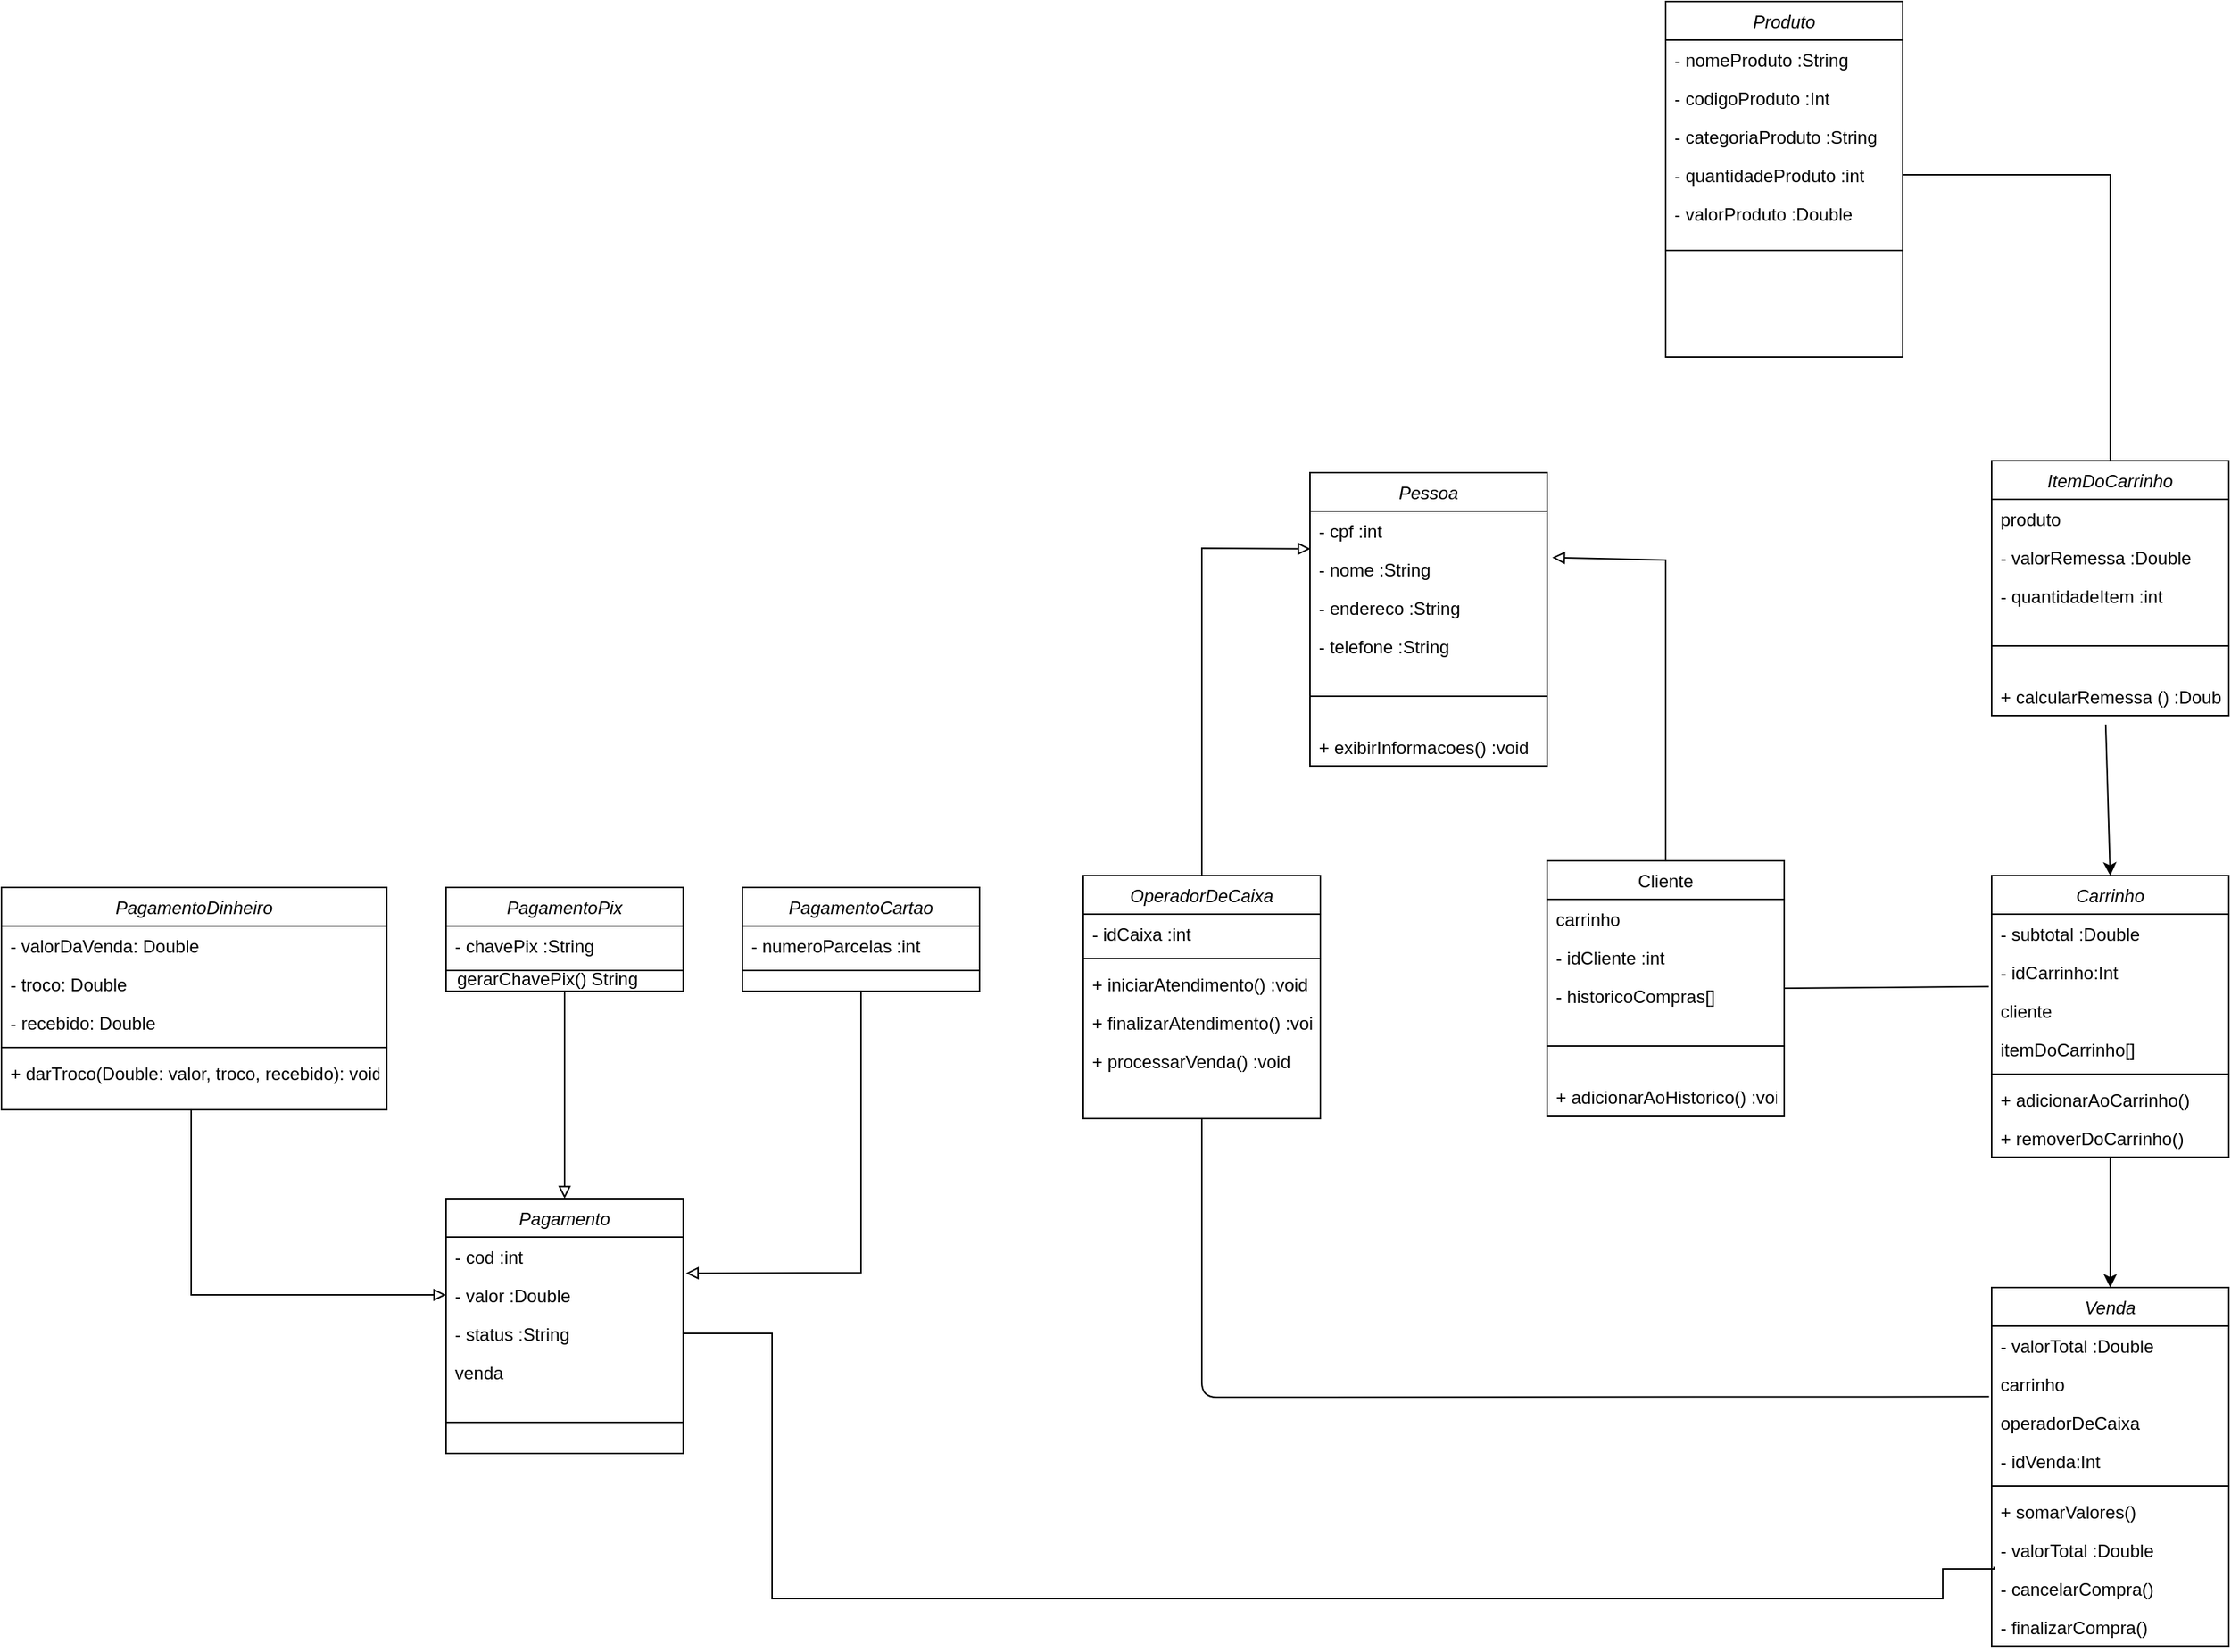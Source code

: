 <mxfile version="22.1.0" type="github">
  <diagram id="C5RBs43oDa-KdzZeNtuy" name="Page-1">
    <mxGraphModel dx="1269" dy="579" grid="1" gridSize="10" guides="1" tooltips="1" connect="1" arrows="1" fold="1" page="1" pageScale="1" pageWidth="827" pageHeight="1169" math="0" shadow="0">
      <root>
        <mxCell id="WIyWlLk6GJQsqaUBKTNV-0" />
        <mxCell id="WIyWlLk6GJQsqaUBKTNV-1" parent="WIyWlLk6GJQsqaUBKTNV-0" />
        <mxCell id="zkfFHV4jXpPFQw0GAbJ--0" value="Produto&#xa;" style="swimlane;fontStyle=2;align=center;verticalAlign=top;childLayout=stackLayout;horizontal=1;startSize=26;horizontalStack=0;resizeParent=1;resizeLast=0;collapsible=1;marginBottom=0;rounded=0;shadow=0;strokeWidth=1;" parent="WIyWlLk6GJQsqaUBKTNV-1" vertex="1">
          <mxGeometry x="1173" y="62" width="160" height="240" as="geometry">
            <mxRectangle x="230" y="140" width="160" height="26" as="alternateBounds" />
          </mxGeometry>
        </mxCell>
        <mxCell id="zkfFHV4jXpPFQw0GAbJ--1" value="- nomeProduto :String" style="text;align=left;verticalAlign=top;spacingLeft=4;spacingRight=4;overflow=hidden;rotatable=0;points=[[0,0.5],[1,0.5]];portConstraint=eastwest;" parent="zkfFHV4jXpPFQw0GAbJ--0" vertex="1">
          <mxGeometry y="26" width="160" height="26" as="geometry" />
        </mxCell>
        <mxCell id="zkfFHV4jXpPFQw0GAbJ--2" value="- codigoProduto :Int" style="text;align=left;verticalAlign=top;spacingLeft=4;spacingRight=4;overflow=hidden;rotatable=0;points=[[0,0.5],[1,0.5]];portConstraint=eastwest;rounded=0;shadow=0;html=0;" parent="zkfFHV4jXpPFQw0GAbJ--0" vertex="1">
          <mxGeometry y="52" width="160" height="26" as="geometry" />
        </mxCell>
        <mxCell id="zkfFHV4jXpPFQw0GAbJ--3" value="- categoriaProduto :String" style="text;align=left;verticalAlign=top;spacingLeft=4;spacingRight=4;overflow=hidden;rotatable=0;points=[[0,0.5],[1,0.5]];portConstraint=eastwest;rounded=0;shadow=0;html=0;" parent="zkfFHV4jXpPFQw0GAbJ--0" vertex="1">
          <mxGeometry y="78" width="160" height="26" as="geometry" />
        </mxCell>
        <mxCell id="gBLrDbm9hSkdyjnXpafw-48" value="- quantidadeProduto :int" style="text;align=left;verticalAlign=top;spacingLeft=4;spacingRight=4;overflow=hidden;rotatable=0;points=[[0,0.5],[1,0.5]];portConstraint=eastwest;rounded=0;shadow=0;html=0;" parent="zkfFHV4jXpPFQw0GAbJ--0" vertex="1">
          <mxGeometry y="104" width="160" height="26" as="geometry" />
        </mxCell>
        <mxCell id="gBLrDbm9hSkdyjnXpafw-49" value="- valorProduto :Double&#xa;" style="text;align=left;verticalAlign=top;spacingLeft=4;spacingRight=4;overflow=hidden;rotatable=0;points=[[0,0.5],[1,0.5]];portConstraint=eastwest;rounded=0;shadow=0;html=0;" parent="zkfFHV4jXpPFQw0GAbJ--0" vertex="1">
          <mxGeometry y="130" width="160" height="26" as="geometry" />
        </mxCell>
        <mxCell id="zkfFHV4jXpPFQw0GAbJ--4" value="" style="line;html=1;strokeWidth=1;align=left;verticalAlign=middle;spacingTop=-1;spacingLeft=3;spacingRight=3;rotatable=0;labelPosition=right;points=[];portConstraint=eastwest;" parent="zkfFHV4jXpPFQw0GAbJ--0" vertex="1">
          <mxGeometry y="156" width="160" height="24" as="geometry" />
        </mxCell>
        <mxCell id="zkfFHV4jXpPFQw0GAbJ--17" value="Cliente" style="swimlane;fontStyle=0;align=center;verticalAlign=top;childLayout=stackLayout;horizontal=1;startSize=26;horizontalStack=0;resizeParent=1;resizeLast=0;collapsible=1;marginBottom=0;rounded=0;shadow=0;strokeWidth=1;" parent="WIyWlLk6GJQsqaUBKTNV-1" vertex="1">
          <mxGeometry x="1093" y="642" width="160" height="172" as="geometry">
            <mxRectangle x="550" y="140" width="160" height="26" as="alternateBounds" />
          </mxGeometry>
        </mxCell>
        <mxCell id="zkfFHV4jXpPFQw0GAbJ--19" value="carrinho" style="text;align=left;verticalAlign=top;spacingLeft=4;spacingRight=4;overflow=hidden;rotatable=0;points=[[0,0.5],[1,0.5]];portConstraint=eastwest;rounded=0;shadow=0;html=0;" parent="zkfFHV4jXpPFQw0GAbJ--17" vertex="1">
          <mxGeometry y="26" width="160" height="26" as="geometry" />
        </mxCell>
        <mxCell id="lkHxwW3fHge0AR_OczrG-16" value="- idCliente :int" style="text;align=left;verticalAlign=top;spacingLeft=4;spacingRight=4;overflow=hidden;rotatable=0;points=[[0,0.5],[1,0.5]];portConstraint=eastwest;rounded=0;shadow=0;html=0;" vertex="1" parent="zkfFHV4jXpPFQw0GAbJ--17">
          <mxGeometry y="52" width="160" height="26" as="geometry" />
        </mxCell>
        <mxCell id="lkHxwW3fHge0AR_OczrG-18" value="- historicoCompras[]" style="text;align=left;verticalAlign=top;spacingLeft=4;spacingRight=4;overflow=hidden;rotatable=0;points=[[0,0.5],[1,0.5]];portConstraint=eastwest;rounded=0;shadow=0;html=0;" vertex="1" parent="zkfFHV4jXpPFQw0GAbJ--17">
          <mxGeometry y="78" width="160" height="26" as="geometry" />
        </mxCell>
        <mxCell id="zkfFHV4jXpPFQw0GAbJ--23" value="" style="line;html=1;strokeWidth=1;align=left;verticalAlign=middle;spacingTop=-1;spacingLeft=3;spacingRight=3;rotatable=0;labelPosition=right;points=[];portConstraint=eastwest;" parent="zkfFHV4jXpPFQw0GAbJ--17" vertex="1">
          <mxGeometry y="104" width="160" height="42" as="geometry" />
        </mxCell>
        <mxCell id="lkHxwW3fHge0AR_OczrG-17" value="+ adicionarAoHistorico() :void" style="text;align=left;verticalAlign=top;spacingLeft=4;spacingRight=4;overflow=hidden;rotatable=0;points=[[0,0.5],[1,0.5]];portConstraint=eastwest;rounded=0;shadow=0;html=0;" vertex="1" parent="zkfFHV4jXpPFQw0GAbJ--17">
          <mxGeometry y="146" width="160" height="26" as="geometry" />
        </mxCell>
        <mxCell id="gBLrDbm9hSkdyjnXpafw-0" value="Carrinho" style="swimlane;fontStyle=2;align=center;verticalAlign=top;childLayout=stackLayout;horizontal=1;startSize=26;horizontalStack=0;resizeParent=1;resizeLast=0;collapsible=1;marginBottom=0;rounded=0;shadow=0;strokeWidth=1;" parent="WIyWlLk6GJQsqaUBKTNV-1" vertex="1">
          <mxGeometry x="1393" y="652" width="160" height="190" as="geometry">
            <mxRectangle x="230" y="140" width="160" height="26" as="alternateBounds" />
          </mxGeometry>
        </mxCell>
        <mxCell id="RpfSht5DRJu5jfDY4-vc-24" value="- subtotal :Double" style="text;align=left;verticalAlign=top;spacingLeft=4;spacingRight=4;overflow=hidden;rotatable=0;points=[[0,0.5],[1,0.5]];portConstraint=eastwest;" parent="gBLrDbm9hSkdyjnXpafw-0" vertex="1">
          <mxGeometry y="26" width="160" height="26" as="geometry" />
        </mxCell>
        <mxCell id="3" value="- idCarrinho:Int" style="text;align=left;verticalAlign=top;spacingLeft=4;spacingRight=4;overflow=hidden;rotatable=0;points=[[0,0.5],[1,0.5]];portConstraint=eastwest;" parent="gBLrDbm9hSkdyjnXpafw-0" vertex="1">
          <mxGeometry y="52" width="160" height="26" as="geometry" />
        </mxCell>
        <mxCell id="gBLrDbm9hSkdyjnXpafw-1" value="cliente" style="text;align=left;verticalAlign=top;spacingLeft=4;spacingRight=4;overflow=hidden;rotatable=0;points=[[0,0.5],[1,0.5]];portConstraint=eastwest;" parent="gBLrDbm9hSkdyjnXpafw-0" vertex="1">
          <mxGeometry y="78" width="160" height="26" as="geometry" />
        </mxCell>
        <mxCell id="RpfSht5DRJu5jfDY4-vc-18" value="itemDoCarrinho[]" style="text;align=left;verticalAlign=top;spacingLeft=4;spacingRight=4;overflow=hidden;rotatable=0;points=[[0,0.5],[1,0.5]];portConstraint=eastwest;rounded=0;shadow=0;html=0;" parent="gBLrDbm9hSkdyjnXpafw-0" vertex="1">
          <mxGeometry y="104" width="160" height="26" as="geometry" />
        </mxCell>
        <mxCell id="gBLrDbm9hSkdyjnXpafw-4" value="" style="line;html=1;strokeWidth=1;align=left;verticalAlign=middle;spacingTop=-1;spacingLeft=3;spacingRight=3;rotatable=0;labelPosition=right;points=[];portConstraint=eastwest;" parent="gBLrDbm9hSkdyjnXpafw-0" vertex="1">
          <mxGeometry y="130" width="160" height="8" as="geometry" />
        </mxCell>
        <mxCell id="gBLrDbm9hSkdyjnXpafw-60" value="+ adicionarAoCarrinho()" style="text;align=left;verticalAlign=top;spacingLeft=4;spacingRight=4;overflow=hidden;rotatable=0;points=[[0,0.5],[1,0.5]];portConstraint=eastwest;" parent="gBLrDbm9hSkdyjnXpafw-0" vertex="1">
          <mxGeometry y="138" width="160" height="26" as="geometry" />
        </mxCell>
        <mxCell id="RpfSht5DRJu5jfDY4-vc-23" value="+ removerDoCarrinho()" style="text;align=left;verticalAlign=top;spacingLeft=4;spacingRight=4;overflow=hidden;rotatable=0;points=[[0,0.5],[1,0.5]];portConstraint=eastwest;" parent="gBLrDbm9hSkdyjnXpafw-0" vertex="1">
          <mxGeometry y="164" width="160" height="26" as="geometry" />
        </mxCell>
        <mxCell id="gBLrDbm9hSkdyjnXpafw-6" value="Venda" style="swimlane;fontStyle=2;align=center;verticalAlign=top;childLayout=stackLayout;horizontal=1;startSize=26;horizontalStack=0;resizeParent=1;resizeLast=0;collapsible=1;marginBottom=0;rounded=0;shadow=0;strokeWidth=1;" parent="WIyWlLk6GJQsqaUBKTNV-1" vertex="1">
          <mxGeometry x="1393" y="930" width="160" height="242" as="geometry">
            <mxRectangle x="230" y="140" width="160" height="26" as="alternateBounds" />
          </mxGeometry>
        </mxCell>
        <mxCell id="gBLrDbm9hSkdyjnXpafw-7" value="- valorTotal :Double" style="text;align=left;verticalAlign=top;spacingLeft=4;spacingRight=4;overflow=hidden;rotatable=0;points=[[0,0.5],[1,0.5]];portConstraint=eastwest;" parent="gBLrDbm9hSkdyjnXpafw-6" vertex="1">
          <mxGeometry y="26" width="160" height="26" as="geometry" />
        </mxCell>
        <mxCell id="gBLrDbm9hSkdyjnXpafw-9" value="carrinho" style="text;align=left;verticalAlign=top;spacingLeft=4;spacingRight=4;overflow=hidden;rotatable=0;points=[[0,0.5],[1,0.5]];portConstraint=eastwest;rounded=0;shadow=0;html=0;" parent="gBLrDbm9hSkdyjnXpafw-6" vertex="1">
          <mxGeometry y="52" width="160" height="26" as="geometry" />
        </mxCell>
        <mxCell id="2" value="operadorDeCaixa" style="text;align=left;verticalAlign=top;spacingLeft=4;spacingRight=4;overflow=hidden;rotatable=0;points=[[0,0.5],[1,0.5]];portConstraint=eastwest;rounded=0;shadow=0;html=0;" parent="gBLrDbm9hSkdyjnXpafw-6" vertex="1">
          <mxGeometry y="78" width="160" height="26" as="geometry" />
        </mxCell>
        <mxCell id="5" value="- idVenda:Int" style="text;align=left;verticalAlign=top;spacingLeft=4;spacingRight=4;overflow=hidden;rotatable=0;points=[[0,0.5],[1,0.5]];portConstraint=eastwest;rounded=0;shadow=0;html=0;" parent="gBLrDbm9hSkdyjnXpafw-6" vertex="1">
          <mxGeometry y="104" width="160" height="26" as="geometry" />
        </mxCell>
        <mxCell id="gBLrDbm9hSkdyjnXpafw-10" value="" style="line;html=1;strokeWidth=1;align=left;verticalAlign=middle;spacingTop=-1;spacingLeft=3;spacingRight=3;rotatable=0;labelPosition=right;points=[];portConstraint=eastwest;" parent="gBLrDbm9hSkdyjnXpafw-6" vertex="1">
          <mxGeometry y="130" width="160" height="8" as="geometry" />
        </mxCell>
        <mxCell id="RpfSht5DRJu5jfDY4-vc-21" value="+ somarValores()" style="text;align=left;verticalAlign=top;spacingLeft=4;spacingRight=4;overflow=hidden;rotatable=0;points=[[0,0.5],[1,0.5]];portConstraint=eastwest;rounded=0;shadow=0;html=0;" parent="gBLrDbm9hSkdyjnXpafw-6" vertex="1">
          <mxGeometry y="138" width="160" height="26" as="geometry" />
        </mxCell>
        <mxCell id="1" value="- valorTotal :Double" style="text;align=left;verticalAlign=top;spacingLeft=4;spacingRight=4;overflow=hidden;rotatable=0;points=[[0,0.5],[1,0.5]];portConstraint=eastwest;" parent="gBLrDbm9hSkdyjnXpafw-6" vertex="1">
          <mxGeometry y="164" width="160" height="26" as="geometry" />
        </mxCell>
        <mxCell id="6" value="- cancelarCompra()" style="text;align=left;verticalAlign=top;spacingLeft=4;spacingRight=4;overflow=hidden;rotatable=0;points=[[0,0.5],[1,0.5]];portConstraint=eastwest;" parent="gBLrDbm9hSkdyjnXpafw-6" vertex="1">
          <mxGeometry y="190" width="160" height="26" as="geometry" />
        </mxCell>
        <mxCell id="7" value="- finalizarCompra()" style="text;align=left;verticalAlign=top;spacingLeft=4;spacingRight=4;overflow=hidden;rotatable=0;points=[[0,0.5],[1,0.5]];portConstraint=eastwest;" parent="gBLrDbm9hSkdyjnXpafw-6" vertex="1">
          <mxGeometry y="216" width="160" height="26" as="geometry" />
        </mxCell>
        <mxCell id="4" style="edgeStyle=none;html=1;exitX=0.5;exitY=1;exitDx=0;exitDy=0;entryX=-0.011;entryY=-0.167;entryDx=0;entryDy=0;entryPerimeter=0;strokeColor=default;endArrow=none;endFill=0;" parent="WIyWlLk6GJQsqaUBKTNV-1" source="gBLrDbm9hSkdyjnXpafw-18" target="2" edge="1">
          <mxGeometry relative="1" as="geometry">
            <mxPoint x="859.529" y="1010.0" as="targetPoint" />
            <Array as="points">
              <mxPoint x="860" y="1004" />
            </Array>
          </mxGeometry>
        </mxCell>
        <mxCell id="gBLrDbm9hSkdyjnXpafw-18" value="OperadorDeCaixa" style="swimlane;fontStyle=2;align=center;verticalAlign=top;childLayout=stackLayout;horizontal=1;startSize=26;horizontalStack=0;resizeParent=1;resizeLast=0;collapsible=1;marginBottom=0;rounded=0;shadow=0;strokeWidth=1;" parent="WIyWlLk6GJQsqaUBKTNV-1" vertex="1">
          <mxGeometry x="780" y="652" width="160" height="164" as="geometry">
            <mxRectangle x="230" y="140" width="160" height="26" as="alternateBounds" />
          </mxGeometry>
        </mxCell>
        <mxCell id="gBLrDbm9hSkdyjnXpafw-20" value="- idCaixa :int" style="text;align=left;verticalAlign=top;spacingLeft=4;spacingRight=4;overflow=hidden;rotatable=0;points=[[0,0.5],[1,0.5]];portConstraint=eastwest;rounded=0;shadow=0;html=0;" parent="gBLrDbm9hSkdyjnXpafw-18" vertex="1">
          <mxGeometry y="26" width="160" height="26" as="geometry" />
        </mxCell>
        <mxCell id="gBLrDbm9hSkdyjnXpafw-22" value="" style="line;html=1;strokeWidth=1;align=left;verticalAlign=middle;spacingTop=-1;spacingLeft=3;spacingRight=3;rotatable=0;labelPosition=right;points=[];portConstraint=eastwest;" parent="gBLrDbm9hSkdyjnXpafw-18" vertex="1">
          <mxGeometry y="52" width="160" height="8" as="geometry" />
        </mxCell>
        <mxCell id="lkHxwW3fHge0AR_OczrG-9" value="+ iniciarAtendimento() :void" style="text;align=left;verticalAlign=top;spacingLeft=4;spacingRight=4;overflow=hidden;rotatable=0;points=[[0,0.5],[1,0.5]];portConstraint=eastwest;rounded=0;shadow=0;html=0;" vertex="1" parent="gBLrDbm9hSkdyjnXpafw-18">
          <mxGeometry y="60" width="160" height="26" as="geometry" />
        </mxCell>
        <mxCell id="lkHxwW3fHge0AR_OczrG-10" value="+ finalizarAtendimento() :void" style="text;align=left;verticalAlign=top;spacingLeft=4;spacingRight=4;overflow=hidden;rotatable=0;points=[[0,0.5],[1,0.5]];portConstraint=eastwest;rounded=0;shadow=0;html=0;" vertex="1" parent="gBLrDbm9hSkdyjnXpafw-18">
          <mxGeometry y="86" width="160" height="26" as="geometry" />
        </mxCell>
        <mxCell id="lkHxwW3fHge0AR_OczrG-11" value="+ processarVenda() :void" style="text;align=left;verticalAlign=top;spacingLeft=4;spacingRight=4;overflow=hidden;rotatable=0;points=[[0,0.5],[1,0.5]];portConstraint=eastwest;rounded=0;shadow=0;html=0;" vertex="1" parent="gBLrDbm9hSkdyjnXpafw-18">
          <mxGeometry y="112" width="160" height="26" as="geometry" />
        </mxCell>
        <mxCell id="gBLrDbm9hSkdyjnXpafw-24" value="Pagamento" style="swimlane;fontStyle=2;align=center;verticalAlign=top;childLayout=stackLayout;horizontal=1;startSize=26;horizontalStack=0;resizeParent=1;resizeLast=0;collapsible=1;marginBottom=0;rounded=0;shadow=0;strokeWidth=1;" parent="WIyWlLk6GJQsqaUBKTNV-1" vertex="1">
          <mxGeometry x="350" y="870" width="160" height="172" as="geometry">
            <mxRectangle x="230" y="140" width="160" height="26" as="alternateBounds" />
          </mxGeometry>
        </mxCell>
        <mxCell id="gBLrDbm9hSkdyjnXpafw-25" value="- cod :int" style="text;align=left;verticalAlign=top;spacingLeft=4;spacingRight=4;overflow=hidden;rotatable=0;points=[[0,0.5],[1,0.5]];portConstraint=eastwest;" parent="gBLrDbm9hSkdyjnXpafw-24" vertex="1">
          <mxGeometry y="26" width="160" height="26" as="geometry" />
        </mxCell>
        <mxCell id="gBLrDbm9hSkdyjnXpafw-27" value="- valor :Double" style="text;align=left;verticalAlign=top;spacingLeft=4;spacingRight=4;overflow=hidden;rotatable=0;points=[[0,0.5],[1,0.5]];portConstraint=eastwest;rounded=0;shadow=0;html=0;" parent="gBLrDbm9hSkdyjnXpafw-24" vertex="1">
          <mxGeometry y="52" width="160" height="26" as="geometry" />
        </mxCell>
        <mxCell id="gBLrDbm9hSkdyjnXpafw-53" value="- status :String" style="text;align=left;verticalAlign=top;spacingLeft=4;spacingRight=4;overflow=hidden;rotatable=0;points=[[0,0.5],[1,0.5]];portConstraint=eastwest;rounded=0;shadow=0;html=0;" parent="gBLrDbm9hSkdyjnXpafw-24" vertex="1">
          <mxGeometry y="78" width="160" height="26" as="geometry" />
        </mxCell>
        <mxCell id="gBLrDbm9hSkdyjnXpafw-72" value="venda" style="text;align=left;verticalAlign=top;spacingLeft=4;spacingRight=4;overflow=hidden;rotatable=0;points=[[0,0.5],[1,0.5]];portConstraint=eastwest;rounded=0;shadow=0;html=0;" parent="gBLrDbm9hSkdyjnXpafw-24" vertex="1">
          <mxGeometry y="104" width="160" height="26" as="geometry" />
        </mxCell>
        <mxCell id="gBLrDbm9hSkdyjnXpafw-28" value="" style="line;html=1;strokeWidth=1;align=left;verticalAlign=middle;spacingTop=-1;spacingLeft=3;spacingRight=3;rotatable=0;labelPosition=right;points=[];portConstraint=eastwest;" parent="gBLrDbm9hSkdyjnXpafw-24" vertex="1">
          <mxGeometry y="130" width="160" height="42" as="geometry" />
        </mxCell>
        <mxCell id="gBLrDbm9hSkdyjnXpafw-36" value="PagamentoDinheiro" style="swimlane;fontStyle=2;align=center;verticalAlign=top;childLayout=stackLayout;horizontal=1;startSize=26;horizontalStack=0;resizeParent=1;resizeLast=0;collapsible=1;marginBottom=0;rounded=0;shadow=0;strokeWidth=1;" parent="WIyWlLk6GJQsqaUBKTNV-1" vertex="1">
          <mxGeometry x="50" y="660" width="260" height="150" as="geometry">
            <mxRectangle x="230" y="140" width="160" height="26" as="alternateBounds" />
          </mxGeometry>
        </mxCell>
        <mxCell id="gBLrDbm9hSkdyjnXpafw-75" value="- valorDaVenda: Double" style="text;align=left;verticalAlign=top;spacingLeft=4;spacingRight=4;overflow=hidden;rotatable=0;points=[[0,0.5],[1,0.5]];portConstraint=eastwest;" parent="gBLrDbm9hSkdyjnXpafw-36" vertex="1">
          <mxGeometry y="26" width="260" height="26" as="geometry" />
        </mxCell>
        <mxCell id="gBLrDbm9hSkdyjnXpafw-37" value="- troco: Double" style="text;align=left;verticalAlign=top;spacingLeft=4;spacingRight=4;overflow=hidden;rotatable=0;points=[[0,0.5],[1,0.5]];portConstraint=eastwest;" parent="gBLrDbm9hSkdyjnXpafw-36" vertex="1">
          <mxGeometry y="52" width="260" height="26" as="geometry" />
        </mxCell>
        <mxCell id="gBLrDbm9hSkdyjnXpafw-76" value="- recebido: Double" style="text;align=left;verticalAlign=top;spacingLeft=4;spacingRight=4;overflow=hidden;rotatable=0;points=[[0,0.5],[1,0.5]];portConstraint=eastwest;" parent="gBLrDbm9hSkdyjnXpafw-36" vertex="1">
          <mxGeometry y="78" width="260" height="26" as="geometry" />
        </mxCell>
        <mxCell id="gBLrDbm9hSkdyjnXpafw-40" value="" style="line;html=1;strokeWidth=1;align=left;verticalAlign=middle;spacingTop=-1;spacingLeft=3;spacingRight=3;rotatable=0;labelPosition=right;points=[];portConstraint=eastwest;" parent="gBLrDbm9hSkdyjnXpafw-36" vertex="1">
          <mxGeometry y="104" width="260" height="8" as="geometry" />
        </mxCell>
        <mxCell id="gBLrDbm9hSkdyjnXpafw-74" value="+ darTroco(Double: valor, troco, recebido): void" style="text;align=left;verticalAlign=top;spacingLeft=4;spacingRight=4;overflow=hidden;rotatable=0;points=[[0,0.5],[1,0.5]];portConstraint=eastwest;" parent="gBLrDbm9hSkdyjnXpafw-36" vertex="1">
          <mxGeometry y="112" width="260" height="26" as="geometry" />
        </mxCell>
        <mxCell id="gBLrDbm9hSkdyjnXpafw-42" value="PagamentoPix" style="swimlane;fontStyle=2;align=center;verticalAlign=top;childLayout=stackLayout;horizontal=1;startSize=26;horizontalStack=0;resizeParent=1;resizeLast=0;collapsible=1;marginBottom=0;rounded=0;shadow=0;strokeWidth=1;" parent="WIyWlLk6GJQsqaUBKTNV-1" vertex="1">
          <mxGeometry x="350" y="660" width="160" height="70" as="geometry">
            <mxRectangle x="230" y="140" width="160" height="26" as="alternateBounds" />
          </mxGeometry>
        </mxCell>
        <mxCell id="gBLrDbm9hSkdyjnXpafw-43" value="- chavePix :String" style="text;align=left;verticalAlign=top;spacingLeft=4;spacingRight=4;overflow=hidden;rotatable=0;points=[[0,0.5],[1,0.5]];portConstraint=eastwest;" parent="gBLrDbm9hSkdyjnXpafw-42" vertex="1">
          <mxGeometry y="26" width="160" height="26" as="geometry" />
        </mxCell>
        <mxCell id="gBLrDbm9hSkdyjnXpafw-46" value="" style="line;html=1;strokeWidth=1;align=left;verticalAlign=middle;spacingTop=-1;spacingLeft=3;spacingRight=3;rotatable=0;labelPosition=right;points=[];portConstraint=eastwest;" parent="gBLrDbm9hSkdyjnXpafw-42" vertex="1">
          <mxGeometry y="52" width="160" height="8" as="geometry" />
        </mxCell>
        <mxCell id="gBLrDbm9hSkdyjnXpafw-54" value="ItemDoCarrinho" style="swimlane;fontStyle=2;align=center;verticalAlign=top;childLayout=stackLayout;horizontal=1;startSize=26;horizontalStack=0;resizeParent=1;resizeLast=0;collapsible=1;marginBottom=0;rounded=0;shadow=0;strokeWidth=1;" parent="WIyWlLk6GJQsqaUBKTNV-1" vertex="1">
          <mxGeometry x="1393" y="372" width="160" height="172" as="geometry">
            <mxRectangle x="230" y="140" width="160" height="26" as="alternateBounds" />
          </mxGeometry>
        </mxCell>
        <mxCell id="gBLrDbm9hSkdyjnXpafw-56" value="produto" style="text;align=left;verticalAlign=top;spacingLeft=4;spacingRight=4;overflow=hidden;rotatable=0;points=[[0,0.5],[1,0.5]];portConstraint=eastwest;rounded=0;shadow=0;html=0;" parent="gBLrDbm9hSkdyjnXpafw-54" vertex="1">
          <mxGeometry y="26" width="160" height="26" as="geometry" />
        </mxCell>
        <mxCell id="gBLrDbm9hSkdyjnXpafw-58" value="- valorRemessa :Double" style="text;align=left;verticalAlign=top;spacingLeft=4;spacingRight=4;overflow=hidden;rotatable=0;points=[[0,0.5],[1,0.5]];portConstraint=eastwest;rounded=0;shadow=0;html=0;" parent="gBLrDbm9hSkdyjnXpafw-54" vertex="1">
          <mxGeometry y="52" width="160" height="26" as="geometry" />
        </mxCell>
        <mxCell id="gBLrDbm9hSkdyjnXpafw-61" value="- quantidadeItem :int" style="text;align=left;verticalAlign=top;spacingLeft=4;spacingRight=4;overflow=hidden;rotatable=0;points=[[0,0.5],[1,0.5]];portConstraint=eastwest;rounded=0;shadow=0;html=0;" parent="gBLrDbm9hSkdyjnXpafw-54" vertex="1">
          <mxGeometry y="78" width="160" height="26" as="geometry" />
        </mxCell>
        <mxCell id="gBLrDbm9hSkdyjnXpafw-57" value="" style="line;html=1;strokeWidth=1;align=left;verticalAlign=middle;spacingTop=-1;spacingLeft=3;spacingRight=3;rotatable=0;labelPosition=right;points=[];portConstraint=eastwest;" parent="gBLrDbm9hSkdyjnXpafw-54" vertex="1">
          <mxGeometry y="104" width="160" height="42" as="geometry" />
        </mxCell>
        <mxCell id="RpfSht5DRJu5jfDY4-vc-25" value="+ calcularRemessa () :Double" style="text;align=left;verticalAlign=top;spacingLeft=4;spacingRight=4;overflow=hidden;rotatable=0;points=[[0,0.5],[1,0.5]];portConstraint=eastwest;rounded=0;shadow=0;html=0;" parent="gBLrDbm9hSkdyjnXpafw-54" vertex="1">
          <mxGeometry y="146" width="160" height="26" as="geometry" />
        </mxCell>
        <mxCell id="rYyd3_9gLQ3m6Y2GFYub-11" value="Pessoa&#xa;" style="swimlane;fontStyle=2;align=center;verticalAlign=top;childLayout=stackLayout;horizontal=1;startSize=26;horizontalStack=0;resizeParent=1;resizeLast=0;collapsible=1;marginBottom=0;rounded=0;shadow=0;strokeWidth=1;" parent="WIyWlLk6GJQsqaUBKTNV-1" vertex="1">
          <mxGeometry x="933" y="380" width="160" height="198" as="geometry">
            <mxRectangle x="230" y="140" width="160" height="26" as="alternateBounds" />
          </mxGeometry>
        </mxCell>
        <mxCell id="RpfSht5DRJu5jfDY4-vc-3" value="- cpf :int" style="text;align=left;verticalAlign=top;spacingLeft=4;spacingRight=4;overflow=hidden;rotatable=0;points=[[0,0.5],[1,0.5]];portConstraint=eastwest;rounded=0;shadow=0;html=0;" parent="rYyd3_9gLQ3m6Y2GFYub-11" vertex="1">
          <mxGeometry y="26" width="160" height="26" as="geometry" />
        </mxCell>
        <mxCell id="RpfSht5DRJu5jfDY4-vc-27" value="- nome :String" style="text;align=left;verticalAlign=top;spacingLeft=4;spacingRight=4;overflow=hidden;rotatable=0;points=[[0,0.5],[1,0.5]];portConstraint=eastwest;rounded=0;shadow=0;html=0;" parent="rYyd3_9gLQ3m6Y2GFYub-11" vertex="1">
          <mxGeometry y="52" width="160" height="26" as="geometry" />
        </mxCell>
        <mxCell id="lkHxwW3fHge0AR_OczrG-7" value="- endereco :String" style="text;align=left;verticalAlign=top;spacingLeft=4;spacingRight=4;overflow=hidden;rotatable=0;points=[[0,0.5],[1,0.5]];portConstraint=eastwest;rounded=0;shadow=0;html=0;" vertex="1" parent="rYyd3_9gLQ3m6Y2GFYub-11">
          <mxGeometry y="78" width="160" height="26" as="geometry" />
        </mxCell>
        <mxCell id="lkHxwW3fHge0AR_OczrG-8" value="- telefone :String" style="text;align=left;verticalAlign=top;spacingLeft=4;spacingRight=4;overflow=hidden;rotatable=0;points=[[0,0.5],[1,0.5]];portConstraint=eastwest;rounded=0;shadow=0;html=0;" vertex="1" parent="rYyd3_9gLQ3m6Y2GFYub-11">
          <mxGeometry y="104" width="160" height="26" as="geometry" />
        </mxCell>
        <mxCell id="rYyd3_9gLQ3m6Y2GFYub-16" value="" style="line;html=1;strokeWidth=1;align=left;verticalAlign=middle;spacingTop=-1;spacingLeft=3;spacingRight=3;rotatable=0;labelPosition=right;points=[];portConstraint=eastwest;" parent="rYyd3_9gLQ3m6Y2GFYub-11" vertex="1">
          <mxGeometry y="130" width="160" height="42" as="geometry" />
        </mxCell>
        <mxCell id="lkHxwW3fHge0AR_OczrG-19" value="+ exibirInformacoes() :void" style="text;align=left;verticalAlign=top;spacingLeft=4;spacingRight=4;overflow=hidden;rotatable=0;points=[[0,0.5],[1,0.5]];portConstraint=eastwest;rounded=0;shadow=0;html=0;" vertex="1" parent="rYyd3_9gLQ3m6Y2GFYub-11">
          <mxGeometry y="172" width="160" height="26" as="geometry" />
        </mxCell>
        <mxCell id="RpfSht5DRJu5jfDY4-vc-1" value="" style="endArrow=block;html=1;rounded=0;entryX=0.002;entryY=0.901;entryDx=0;entryDy=0;entryPerimeter=0;exitX=0.5;exitY=0;exitDx=0;exitDy=0;endFill=0;" parent="WIyWlLk6GJQsqaUBKTNV-1" source="gBLrDbm9hSkdyjnXpafw-18" edge="1">
          <mxGeometry width="50" height="50" relative="1" as="geometry">
            <mxPoint x="860" y="652" as="sourcePoint" />
            <mxPoint x="933.32" y="431.426" as="targetPoint" />
            <Array as="points">
              <mxPoint x="860" y="431" />
            </Array>
          </mxGeometry>
        </mxCell>
        <mxCell id="RpfSht5DRJu5jfDY4-vc-4" value="" style="endArrow=block;html=1;rounded=0;entryX=1.022;entryY=1.205;entryDx=0;entryDy=0;entryPerimeter=0;exitX=0.5;exitY=0;exitDx=0;exitDy=0;endFill=0;" parent="WIyWlLk6GJQsqaUBKTNV-1" source="zkfFHV4jXpPFQw0GAbJ--17" target="RpfSht5DRJu5jfDY4-vc-3" edge="1">
          <mxGeometry width="50" height="50" relative="1" as="geometry">
            <mxPoint x="993" y="662" as="sourcePoint" />
            <mxPoint x="1043" y="612" as="targetPoint" />
            <Array as="points">
              <mxPoint x="1173" y="439" />
            </Array>
          </mxGeometry>
        </mxCell>
        <mxCell id="RpfSht5DRJu5jfDY4-vc-5" value="" style="endArrow=none;html=1;rounded=0;entryX=1;entryY=0.5;entryDx=0;entryDy=0;endFill=0;exitX=-0.012;exitY=0.88;exitDx=0;exitDy=0;exitPerimeter=0;" parent="WIyWlLk6GJQsqaUBKTNV-1" target="zkfFHV4jXpPFQw0GAbJ--17" edge="1" source="3">
          <mxGeometry width="50" height="50" relative="1" as="geometry">
            <mxPoint x="1393" y="702" as="sourcePoint" />
            <mxPoint x="1283" y="732" as="targetPoint" />
          </mxGeometry>
        </mxCell>
        <mxCell id="RpfSht5DRJu5jfDY4-vc-10" value="" style="endArrow=classic;html=1;rounded=0;exitX=0.5;exitY=1;exitDx=0;exitDy=0;entryX=0.5;entryY=0;entryDx=0;entryDy=0;" parent="WIyWlLk6GJQsqaUBKTNV-1" source="gBLrDbm9hSkdyjnXpafw-0" target="gBLrDbm9hSkdyjnXpafw-6" edge="1">
          <mxGeometry width="50" height="50" relative="1" as="geometry">
            <mxPoint x="1483" y="850" as="sourcePoint" />
            <mxPoint x="1410" y="770" as="targetPoint" />
            <Array as="points" />
          </mxGeometry>
        </mxCell>
        <mxCell id="gBLrDbm9hSkdyjnXpafw-30" value="PagamentoCartao" style="swimlane;fontStyle=2;align=center;verticalAlign=top;childLayout=stackLayout;horizontal=1;startSize=26;horizontalStack=0;resizeParent=1;resizeLast=0;collapsible=1;marginBottom=0;rounded=0;shadow=0;strokeWidth=1;" parent="WIyWlLk6GJQsqaUBKTNV-1" vertex="1">
          <mxGeometry x="550" y="660" width="160" height="70" as="geometry">
            <mxRectangle x="230" y="140" width="160" height="26" as="alternateBounds" />
          </mxGeometry>
        </mxCell>
        <mxCell id="gBLrDbm9hSkdyjnXpafw-32" value="- numeroParcelas :int" style="text;align=left;verticalAlign=top;spacingLeft=4;spacingRight=4;overflow=hidden;rotatable=0;points=[[0,0.5],[1,0.5]];portConstraint=eastwest;rounded=0;shadow=0;html=0;" parent="gBLrDbm9hSkdyjnXpafw-30" vertex="1">
          <mxGeometry y="26" width="160" height="26" as="geometry" />
        </mxCell>
        <mxCell id="gBLrDbm9hSkdyjnXpafw-34" value="" style="line;html=1;strokeWidth=1;align=left;verticalAlign=middle;spacingTop=-1;spacingLeft=3;spacingRight=3;rotatable=0;labelPosition=right;points=[];portConstraint=eastwest;" parent="gBLrDbm9hSkdyjnXpafw-30" vertex="1">
          <mxGeometry y="52" width="160" height="8" as="geometry" />
        </mxCell>
        <mxCell id="RpfSht5DRJu5jfDY4-vc-12" value="" style="endArrow=block;html=1;rounded=0;endFill=0;entryX=1.012;entryY=-0.064;entryDx=0;entryDy=0;entryPerimeter=0;exitX=0.5;exitY=1;exitDx=0;exitDy=0;" parent="WIyWlLk6GJQsqaUBKTNV-1" source="gBLrDbm9hSkdyjnXpafw-30" target="gBLrDbm9hSkdyjnXpafw-27" edge="1">
          <mxGeometry width="50" height="50" relative="1" as="geometry">
            <mxPoint x="620" y="730" as="sourcePoint" />
            <mxPoint x="650" y="920" as="targetPoint" />
            <Array as="points">
              <mxPoint x="630" y="920" />
            </Array>
          </mxGeometry>
        </mxCell>
        <mxCell id="RpfSht5DRJu5jfDY4-vc-14" value="" style="endArrow=block;html=1;rounded=0;endFill=0;entryX=0;entryY=0.5;entryDx=0;entryDy=0;exitX=0.5;exitY=1;exitDx=0;exitDy=0;" parent="WIyWlLk6GJQsqaUBKTNV-1" target="gBLrDbm9hSkdyjnXpafw-27" edge="1">
          <mxGeometry width="50" height="50" relative="1" as="geometry">
            <mxPoint x="178" y="810" as="sourcePoint" />
            <mxPoint x="110" y="1000" as="targetPoint" />
            <Array as="points">
              <mxPoint x="178" y="935" />
            </Array>
          </mxGeometry>
        </mxCell>
        <mxCell id="RpfSht5DRJu5jfDY4-vc-15" value="" style="endArrow=block;html=1;rounded=0;exitX=0.5;exitY=1;exitDx=0;exitDy=0;entryX=0.5;entryY=0;entryDx=0;entryDy=0;endFill=0;" parent="WIyWlLk6GJQsqaUBKTNV-1" source="gBLrDbm9hSkdyjnXpafw-42" target="gBLrDbm9hSkdyjnXpafw-24" edge="1">
          <mxGeometry width="50" height="50" relative="1" as="geometry">
            <mxPoint x="520" y="770" as="sourcePoint" />
            <mxPoint x="570" y="720" as="targetPoint" />
          </mxGeometry>
        </mxCell>
        <mxCell id="Ypri--J0ByPPLA3nDpTd-0" value="&lt;font style=&quot;vertical-align: inherit;&quot;&gt;&lt;font style=&quot;vertical-align: inherit;&quot;&gt;&lt;span style=&quot;white-space: pre;&quot;&gt;&#x9;&lt;/span&gt;&lt;span style=&quot;white-space: pre;&quot;&gt;&#x9;&lt;/span&gt;&lt;span style=&quot;white-space: pre;&quot;&gt;&#x9;&lt;/span&gt;&lt;font style=&quot;vertical-align: inherit;&quot;&gt;&lt;font style=&quot;vertical-align: inherit;&quot;&gt;gerarChavePix() String&lt;/font&gt;&lt;/font&gt;&lt;/font&gt;&lt;/font&gt;" style="text;html=1;align=center;verticalAlign=middle;resizable=0;points=[];autosize=1;strokeColor=none;fillColor=none;" parent="WIyWlLk6GJQsqaUBKTNV-1" vertex="1">
          <mxGeometry x="263" y="707" width="230" height="30" as="geometry" />
        </mxCell>
        <mxCell id="Ypri--J0ByPPLA3nDpTd-5" value="" style="endArrow=none;html=1;rounded=0;endFill=0;entryX=1;entryY=0.5;entryDx=0;entryDy=0;exitX=0.5;exitY=0;exitDx=0;exitDy=0;" parent="WIyWlLk6GJQsqaUBKTNV-1" edge="1">
          <mxGeometry width="50" height="50" relative="1" as="geometry">
            <mxPoint x="1473" y="372" as="sourcePoint" />
            <mxPoint x="1333" y="179" as="targetPoint" />
            <Array as="points">
              <mxPoint x="1473" y="179" />
            </Array>
          </mxGeometry>
        </mxCell>
        <mxCell id="Ypri--J0ByPPLA3nDpTd-6" style="edgeStyle=orthogonalEdgeStyle;rounded=0;orthogonalLoop=1;jettySize=auto;html=1;exitX=1;exitY=0.5;exitDx=0;exitDy=0;endArrow=none;endFill=0;entryX=0.01;entryY=-0.056;entryDx=0;entryDy=0;entryPerimeter=0;" parent="WIyWlLk6GJQsqaUBKTNV-1" source="gBLrDbm9hSkdyjnXpafw-53" target="6" edge="1">
          <mxGeometry relative="1" as="geometry">
            <Array as="points">
              <mxPoint x="570" y="961" />
              <mxPoint x="570" y="1140" />
              <mxPoint x="1360" y="1140" />
              <mxPoint x="1360" y="1120" />
              <mxPoint x="1395" y="1120" />
            </Array>
            <mxPoint x="1380" y="1120" as="targetPoint" />
          </mxGeometry>
        </mxCell>
        <mxCell id="Ypri--J0ByPPLA3nDpTd-8" value="" style="endArrow=classic;html=1;rounded=0;entryX=0.5;entryY=0;entryDx=0;entryDy=0;exitX=0.481;exitY=1.231;exitDx=0;exitDy=0;exitPerimeter=0;" parent="WIyWlLk6GJQsqaUBKTNV-1" source="RpfSht5DRJu5jfDY4-vc-25" target="gBLrDbm9hSkdyjnXpafw-0" edge="1">
          <mxGeometry width="50" height="50" relative="1" as="geometry">
            <mxPoint x="1440" y="610" as="sourcePoint" />
            <mxPoint x="1490" y="560" as="targetPoint" />
          </mxGeometry>
        </mxCell>
      </root>
    </mxGraphModel>
  </diagram>
</mxfile>
